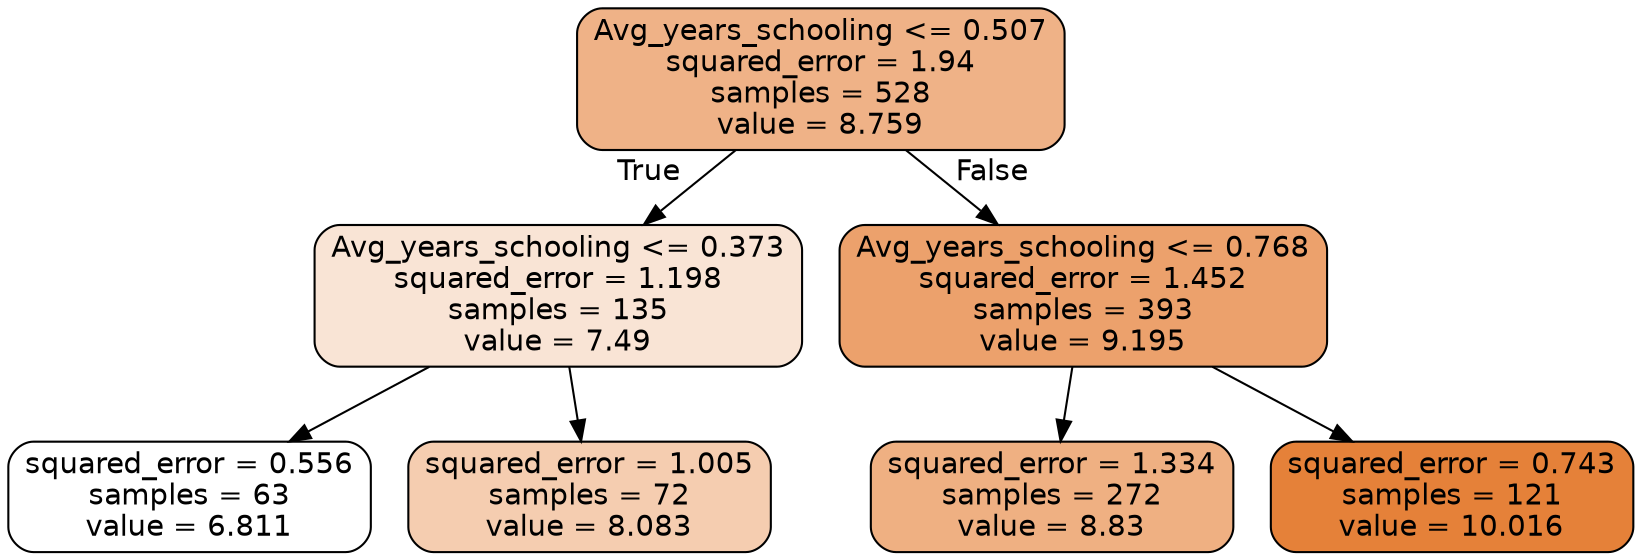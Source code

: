 digraph Tree {
node [shape=box, style="filled, rounded", color="black", fontname="helvetica"] ;
edge [fontname="helvetica"] ;
0 [label="Avg_years_schooling <= 0.507\nsquared_error = 1.94\nsamples = 528\nvalue = 8.759", fillcolor="#efb287"] ;
1 [label="Avg_years_schooling <= 0.373\nsquared_error = 1.198\nsamples = 135\nvalue = 7.49", fillcolor="#f9e4d5"] ;
0 -> 1 [labeldistance=2.5, labelangle=45, headlabel="True"] ;
2 [label="squared_error = 0.556\nsamples = 63\nvalue = 6.811", fillcolor="#ffffff"] ;
1 -> 2 ;
3 [label="squared_error = 1.005\nsamples = 72\nvalue = 8.083", fillcolor="#f5cdb0"] ;
1 -> 3 ;
4 [label="Avg_years_schooling <= 0.768\nsquared_error = 1.452\nsamples = 393\nvalue = 9.195", fillcolor="#eca16c"] ;
0 -> 4 [labeldistance=2.5, labelangle=-45, headlabel="False"] ;
5 [label="squared_error = 1.334\nsamples = 272\nvalue = 8.83", fillcolor="#efb082"] ;
4 -> 5 ;
6 [label="squared_error = 0.743\nsamples = 121\nvalue = 10.016", fillcolor="#e58139"] ;
4 -> 6 ;
}
